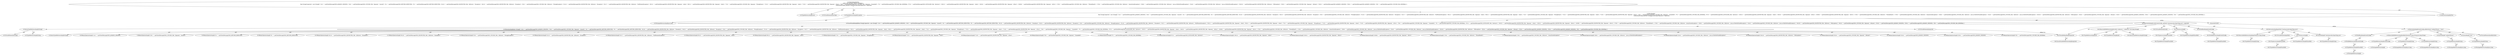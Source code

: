 digraph "testTags#?" {
0 [label="3:CtTypeReferenceImpl@void" shape=ellipse]
1 [label="3:CtVirtualElement@testTags" shape=ellipse]
2 [label="3:CtTypeReferenceImpl@Exception" shape=ellipse]
3 [label="3:CtPackageReferenceImpl@java.lang" shape=ellipse]
4 [label="4:CtVirtualElement@String[]" shape=ellipse]
5 [label="4:CtArrayTypeReferenceImpl@String[]" shape=ellipse]
6 [label="4:CtTypeReferenceImpl@String" shape=ellipse]
7 [label="5:CtNewArrayImpl@new String[]\{ \"14:5: \" + getCheckMessage(MSG_JAVADOC_MISSING), \"18:9: \" + getCheckMessage(MSG_UNUSED_TAG, \"@param\", \"unused\"), \"24: \" + getCheckMessage(MSG_RETURN_EXPECTED), \"33: \" + getCheckMessage(MSG_RETURN_EXPECTED), \"40:16: \" + getCheckMessage(MSG_EXCPECTED_TAG, \"@throws\", \"Exception\"), \"49:16: \" + getCheckMessage(MSG_EXCPECTED_TAG, \"@throws\", \"Exception\"), \"53:9: \" + getCheckMessage(MSG_UNUSED_TAG, \"@throws\", \"WrongException\"), \"55:16: \" + getCheckMessage(MSG_EXCPECTED_TAG, \"@throws\", \"Exception\"), \"55:27: \" + getCheckMessage(MSG_EXCPECTED_TAG, \"@throws\", \"NullPointerException\"), \"60:22: \" + getCheckMessage(MSG_EXCPECTED_TAG, \"@param\", \"aOne\"), \"68:22: \" + getCheckMessage(MSG_EXCPECTED_TAG, \"@param\", \"aOne\"), \"72:9: \" + getCheckMessage(MSG_UNUSED_TAG, \"@param\", \"WrongParam\"), \"73:23: \" + getCheckMessage(MSG_EXCPECTED_TAG, \"@param\", \"aOne\"), \"73:33: \" + getCheckMessage(MSG_EXCPECTED_TAG, \"@param\", \"aTwo\"), \"78:8: \" + getCheckMessage(MSG_UNUSED_TAG, \"@param\", \"Unneeded\"), \"79: \" + getCheckMessage(MSG_UNUSED_TAG_GENERAL), \"87:8: \" + getCheckMessage(MSG_DUPLICATE_TAG, \"@return\"), \"109:23: \" + getCheckMessage(MSG_EXCPECTED_TAG, \"@param\", \"aOne\"), \"109:55: \" + getCheckMessage(MSG_EXCPECTED_TAG, \"@param\", \"aFour\"), \"109:66: \" + getCheckMessage(MSG_EXCPECTED_TAG, \"@param\", \"aFive\"), \"178:8: \" + getCheckMessage(MSG_UNUSED_TAG, \"@throws\", \"ThreadDeath\"), \"179:8: \" + getCheckMessage(MSG_UNUSED_TAG, \"@throws\", \"ArrayStoreException\"), \"236:8: \" + getCheckMessage(MSG_UNUSED_TAG, \"@throws\", \"java.io.FileNotFoundException\"), \"254:8: \" + getCheckMessage(MSG_UNUSED_TAG, \"@throws\", \"java.io.FileNotFoundException\"), \"256:28: \" + getCheckMessage(MSG_EXCPECTED_TAG, \"@throws\", \"IOException\"), \"262:8: \" + getCheckMessage(MSG_UNUSED_TAG, \"@param\", \"aParam\"), \"320:9: \" + getCheckMessage(MSG_JAVADOC_MISSING), \"329:5: \" + getCheckMessage(MSG_JAVADOC_MISSING), \"333: \" + getCheckMessage(MSG_UNUSED_TAG_GENERAL) \}" shape=ellipse]
8 [label="5:CtArrayTypeReferenceImpl@String[]" shape=ellipse]
9 [label="6:CtBinaryOperatorImpl@\"14:5: \" + getCheckMessage(MSG_JAVADOC_MISSING)" shape=ellipse]
10 [label="7:CtBinaryOperatorImpl@\"18:9: \" + getCheckMessage(MSG_UNUSED_TAG, \"@param\", \"unused\")" shape=ellipse]
11 [label="8:CtBinaryOperatorImpl@\"24: \" + getCheckMessage(MSG_RETURN_EXPECTED)" shape=ellipse]
12 [label="9:CtBinaryOperatorImpl@\"33: \" + getCheckMessage(MSG_RETURN_EXPECTED)" shape=ellipse]
13 [label="10:CtBinaryOperatorImpl@\"40:16: \" + getCheckMessage(MSG_EXCPECTED_TAG, \"@throws\", \"Exception\")" shape=ellipse]
14 [label="11:CtBinaryOperatorImpl@\"49:16: \" + getCheckMessage(MSG_EXCPECTED_TAG, \"@throws\", \"Exception\")" shape=ellipse]
15 [label="12:CtBinaryOperatorImpl@\"53:9: \" + getCheckMessage(MSG_UNUSED_TAG, \"@throws\", \"WrongException\")" shape=ellipse]
16 [label="13:CtBinaryOperatorImpl@\"55:16: \" + getCheckMessage(MSG_EXCPECTED_TAG, \"@throws\", \"Exception\")" shape=ellipse]
17 [label="14:CtBinaryOperatorImpl@\"55:27: \" + getCheckMessage(MSG_EXCPECTED_TAG, \"@throws\", \"NullPointerException\")" shape=ellipse]
18 [label="15:CtBinaryOperatorImpl@\"60:22: \" + getCheckMessage(MSG_EXCPECTED_TAG, \"@param\", \"aOne\")" shape=ellipse]
19 [label="16:CtBinaryOperatorImpl@\"68:22: \" + getCheckMessage(MSG_EXCPECTED_TAG, \"@param\", \"aOne\")" shape=ellipse]
20 [label="17:CtBinaryOperatorImpl@\"72:9: \" + getCheckMessage(MSG_UNUSED_TAG, \"@param\", \"WrongParam\")" shape=ellipse]
21 [label="18:CtBinaryOperatorImpl@\"73:23: \" + getCheckMessage(MSG_EXCPECTED_TAG, \"@param\", \"aOne\")" shape=ellipse]
22 [label="19:CtBinaryOperatorImpl@\"73:33: \" + getCheckMessage(MSG_EXCPECTED_TAG, \"@param\", \"aTwo\")" shape=ellipse]
23 [label="20:CtBinaryOperatorImpl@\"78:8: \" + getCheckMessage(MSG_UNUSED_TAG, \"@param\", \"Unneeded\")" shape=ellipse]
24 [label="21:CtBinaryOperatorImpl@\"79: \" + getCheckMessage(MSG_UNUSED_TAG_GENERAL)" shape=ellipse]
25 [label="22:CtBinaryOperatorImpl@\"87:8: \" + getCheckMessage(MSG_DUPLICATE_TAG, \"@return\")" shape=ellipse]
26 [label="23:CtBinaryOperatorImpl@\"109:23: \" + getCheckMessage(MSG_EXCPECTED_TAG, \"@param\", \"aOne\")" shape=ellipse]
27 [label="24:CtBinaryOperatorImpl@\"109:55: \" + getCheckMessage(MSG_EXCPECTED_TAG, \"@param\", \"aFour\")" shape=ellipse]
28 [label="25:CtBinaryOperatorImpl@\"109:66: \" + getCheckMessage(MSG_EXCPECTED_TAG, \"@param\", \"aFive\")" shape=ellipse]
29 [label="26:CtBinaryOperatorImpl@\"178:8: \" + getCheckMessage(MSG_UNUSED_TAG, \"@throws\", \"ThreadDeath\")" shape=ellipse]
30 [label="27:CtBinaryOperatorImpl@\"179:8: \" + getCheckMessage(MSG_UNUSED_TAG, \"@throws\", \"ArrayStoreException\")" shape=ellipse]
31 [label="28:CtBinaryOperatorImpl@\"236:8: \" + getCheckMessage(MSG_UNUSED_TAG, \"@throws\", \"java.io.FileNotFoundException\")" shape=ellipse]
32 [label="29:CtBinaryOperatorImpl@\"254:8: \" + getCheckMessage(MSG_UNUSED_TAG, \"@throws\", \"java.io.FileNotFoundException\")" shape=ellipse]
33 [label="30:CtBinaryOperatorImpl@\"256:28: \" + getCheckMessage(MSG_EXCPECTED_TAG, \"@throws\", \"IOException\")" shape=ellipse]
34 [label="31:CtBinaryOperatorImpl@\"262:8: \" + getCheckMessage(MSG_UNUSED_TAG, \"@param\", \"aParam\")" shape=ellipse]
35 [label="32:CtBinaryOperatorImpl@\"320:9: \" + getCheckMessage(MSG_JAVADOC_MISSING)" shape=ellipse]
36 [label="33:CtBinaryOperatorImpl@\"329:5: \" + getCheckMessage(MSG_JAVADOC_MISSING)" shape=ellipse]
37 [label="34:CtBinaryOperatorImpl@\"333: \" + getCheckMessage(MSG_UNUSED_TAG_GENERAL)" shape=ellipse]
38 [label="4:CtVirtualElement@expected" shape=ellipse]
39 [label="4:CtLocalVariableImpl@final String[] expected = new String[]\{ \"14:5: \" + getCheckMessage(MSG_JAVADOC_MISSING), \"18:9: \" + getCheckMessage(MSG_UNUSED_TAG, \"@param\", \"unused\"), \"24: \" + getCheckMessage(MSG_RETURN_EXPECTED), \"33: \" + getCheckMessage(MSG_RETURN_EXPECTED), \"40:16: \" + getCheckMessage(MSG_EXCPECTED_TAG, \"@throws\", \"Exception\"), \"49:16: \" + getCheckMessage(MSG_EXCPECTED_TAG, \"@throws\", \"Exception\"), \"53:9: \" + getCheckMessage(MSG_UNUSED_TAG, \"@throws\", \"WrongException\"), \"55:16: \" + getCheckMessage(MSG_EXCPECTED_TAG, \"@throws\", \"Exception\"), \"55:27: \" + getCheckMessage(MSG_EXCPECTED_TAG, \"@throws\", \"NullPointerException\"), \"60:22: \" + getCheckMessage(MSG_EXCPECTED_TAG, \"@param\", \"aOne\"), \"68:22: \" + getCheckMessage(MSG_EXCPECTED_TAG, \"@param\", \"aOne\"), \"72:9: \" + getCheckMessage(MSG_UNUSED_TAG, \"@param\", \"WrongParam\"), \"73:23: \" + getCheckMessage(MSG_EXCPECTED_TAG, \"@param\", \"aOne\"), \"73:33: \" + getCheckMessage(MSG_EXCPECTED_TAG, \"@param\", \"aTwo\"), \"78:8: \" + getCheckMessage(MSG_UNUSED_TAG, \"@param\", \"Unneeded\"), \"79: \" + getCheckMessage(MSG_UNUSED_TAG_GENERAL), \"87:8: \" + getCheckMessage(MSG_DUPLICATE_TAG, \"@return\"), \"109:23: \" + getCheckMessage(MSG_EXCPECTED_TAG, \"@param\", \"aOne\"), \"109:55: \" + getCheckMessage(MSG_EXCPECTED_TAG, \"@param\", \"aFour\"), \"109:66: \" + getCheckMessage(MSG_EXCPECTED_TAG, \"@param\", \"aFive\"), \"178:8: \" + getCheckMessage(MSG_UNUSED_TAG, \"@throws\", \"ThreadDeath\"), \"179:8: \" + getCheckMessage(MSG_UNUSED_TAG, \"@throws\", \"ArrayStoreException\"), \"236:8: \" + getCheckMessage(MSG_UNUSED_TAG, \"@throws\", \"java.io.FileNotFoundException\"), \"254:8: \" + getCheckMessage(MSG_UNUSED_TAG, \"@throws\", \"java.io.FileNotFoundException\"), \"256:28: \" + getCheckMessage(MSG_EXCPECTED_TAG, \"@throws\", \"IOException\"), \"262:8: \" + getCheckMessage(MSG_UNUSED_TAG, \"@param\", \"aParam\"), \"320:9: \" + getCheckMessage(MSG_JAVADOC_MISSING), \"329:5: \" + getCheckMessage(MSG_JAVADOC_MISSING), \"333: \" + getCheckMessage(MSG_UNUSED_TAG_GENERAL) \}" shape=ellipse]
40 [label="36:CtExecutableReferenceImpl@verify(<unknown>,<unknown>,java.lang.String[])" shape=ellipse]
41 [label="36:CtTypeReferenceImpl@null" shape=ellipse]
42 [label="36:CtTypeReferenceImpl@null" shape=ellipse]
43 [label="36:CtArrayTypeReferenceImpl@String[]" shape=ellipse]
44 [label="36:CtVirtualElement@verify" shape=ellipse]
45 [label="36:CtTypeAccessImpl@PlaceHold" shape=ellipse]
46 [label="36:CtTypeReferenceImpl@PlaceHold" shape=ellipse]
47 [label="36:CtThisAccessImpl@" shape=ellipse]
48 [label="36:CtTypeReferenceImpl@PlaceHold" shape=ellipse]
49 [label="36:CtFieldReferenceImpl@checkConfig" shape=ellipse]
50 [label="36:CtTypeReferenceImpl@PlaceHold" shape=ellipse]
51 [label="36:CtFieldReadImpl@checkConfig" shape=ellipse]
52 [label="36:CtExecutableReferenceImpl@getPath(java.lang.String)" shape=ellipse]
53 [label="36:CtTypeReferenceImpl@String" shape=ellipse]
54 [label="36:CtVirtualElement@getPath" shape=ellipse]
55 [label="36:CtTypeAccessImpl@PlaceHold" shape=ellipse]
56 [label="36:CtTypeReferenceImpl@PlaceHold" shape=ellipse]
57 [label="36:CtThisAccessImpl@" shape=ellipse]
58 [label="36:CtTypeReferenceImpl@PlaceHold" shape=ellipse]
59 [label="36:CtLiteralImpl@\"checks/javadoc/InputTags.java\"" shape=ellipse]
60 [label="36:CtTypeReferenceImpl@String" shape=ellipse]
61 [label="36:CtInvocationImpl@getPath(\"checks/javadoc/InputTags.java\")" shape=ellipse]
62 [label="36:CtVariableReadImpl@expected" shape=ellipse]
63 [label="36:CtLocalVariableReferenceImpl@expected" shape=ellipse]
64 [label="36:CtInvocationImpl@verify(checkConfig, getPath(\"checks/javadoc/InputTags.java\"), expected)" shape=ellipse]
65 [label="3:CtBlockImpl@\{
    final String[] expected = new String[]\{ \"14:5: \" + getCheckMessage(MSG_JAVADOC_MISSING), \"18:9: \" + getCheckMessage(MSG_UNUSED_TAG, \"@param\", \"unused\"), \"24: \" + getCheckMessage(MSG_RETURN_EXPECTED), \"33: \" + getCheckMessage(MSG_RETURN_EXPECTED), \"40:16: \" + getCheckMessage(MSG_EXCPECTED_TAG, \"@throws\", \"Exception\"), \"49:16: \" + getCheckMessage(MSG_EXCPECTED_TAG, \"@throws\", \"Exception\"), \"53:9: \" + getCheckMessage(MSG_UNUSED_TAG, \"@throws\", \"WrongException\"), \"55:16: \" + getCheckMessage(MSG_EXCPECTED_TAG, \"@throws\", \"Exception\"), \"55:27: \" + getCheckMessage(MSG_EXCPECTED_TAG, \"@throws\", \"NullPointerException\"), \"60:22: \" + getCheckMessage(MSG_EXCPECTED_TAG, \"@param\", \"aOne\"), \"68:22: \" + getCheckMessage(MSG_EXCPECTED_TAG, \"@param\", \"aOne\"), \"72:9: \" + getCheckMessage(MSG_UNUSED_TAG, \"@param\", \"WrongParam\"), \"73:23: \" + getCheckMessage(MSG_EXCPECTED_TAG, \"@param\", \"aOne\"), \"73:33: \" + getCheckMessage(MSG_EXCPECTED_TAG, \"@param\", \"aTwo\"), \"78:8: \" + getCheckMessage(MSG_UNUSED_TAG, \"@param\", \"Unneeded\"), \"79: \" + getCheckMessage(MSG_UNUSED_TAG_GENERAL), \"87:8: \" + getCheckMessage(MSG_DUPLICATE_TAG, \"@return\"), \"109:23: \" + getCheckMessage(MSG_EXCPECTED_TAG, \"@param\", \"aOne\"), \"109:55: \" + getCheckMessage(MSG_EXCPECTED_TAG, \"@param\", \"aFour\"), \"109:66: \" + getCheckMessage(MSG_EXCPECTED_TAG, \"@param\", \"aFive\"), \"178:8: \" + getCheckMessage(MSG_UNUSED_TAG, \"@throws\", \"ThreadDeath\"), \"179:8: \" + getCheckMessage(MSG_UNUSED_TAG, \"@throws\", \"ArrayStoreException\"), \"236:8: \" + getCheckMessage(MSG_UNUSED_TAG, \"@throws\", \"java.io.FileNotFoundException\"), \"254:8: \" + getCheckMessage(MSG_UNUSED_TAG, \"@throws\", \"java.io.FileNotFoundException\"), \"256:28: \" + getCheckMessage(MSG_EXCPECTED_TAG, \"@throws\", \"IOException\"), \"262:8: \" + getCheckMessage(MSG_UNUSED_TAG, \"@param\", \"aParam\"), \"320:9: \" + getCheckMessage(MSG_JAVADOC_MISSING), \"329:5: \" + getCheckMessage(MSG_JAVADOC_MISSING), \"333: \" + getCheckMessage(MSG_UNUSED_TAG_GENERAL) \};
    verify(checkConfig, getPath(\"checks/javadoc/InputTags.java\"), expected);
\}" shape=ellipse]
66 [label="3:CtMethodImpl@@Test
public void testTags() throws Exception \{
    final String[] expected = new String[]\{ \"14:5: \" + getCheckMessage(MSG_JAVADOC_MISSING), \"18:9: \" + getCheckMessage(MSG_UNUSED_TAG, \"@param\", \"unused\"), \"24: \" + getCheckMessage(MSG_RETURN_EXPECTED), \"33: \" + getCheckMessage(MSG_RETURN_EXPECTED), \"40:16: \" + getCheckMessage(MSG_EXCPECTED_TAG, \"@throws\", \"Exception\"), \"49:16: \" + getCheckMessage(MSG_EXCPECTED_TAG, \"@throws\", \"Exception\"), \"53:9: \" + getCheckMessage(MSG_UNUSED_TAG, \"@throws\", \"WrongException\"), \"55:16: \" + getCheckMessage(MSG_EXCPECTED_TAG, \"@throws\", \"Exception\"), \"55:27: \" + getCheckMessage(MSG_EXCPECTED_TAG, \"@throws\", \"NullPointerException\"), \"60:22: \" + getCheckMessage(MSG_EXCPECTED_TAG, \"@param\", \"aOne\"), \"68:22: \" + getCheckMessage(MSG_EXCPECTED_TAG, \"@param\", \"aOne\"), \"72:9: \" + getCheckMessage(MSG_UNUSED_TAG, \"@param\", \"WrongParam\"), \"73:23: \" + getCheckMessage(MSG_EXCPECTED_TAG, \"@param\", \"aOne\"), \"73:33: \" + getCheckMessage(MSG_EXCPECTED_TAG, \"@param\", \"aTwo\"), \"78:8: \" + getCheckMessage(MSG_UNUSED_TAG, \"@param\", \"Unneeded\"), \"79: \" + getCheckMessage(MSG_UNUSED_TAG_GENERAL), \"87:8: \" + getCheckMessage(MSG_DUPLICATE_TAG, \"@return\"), \"109:23: \" + getCheckMessage(MSG_EXCPECTED_TAG, \"@param\", \"aOne\"), \"109:55: \" + getCheckMessage(MSG_EXCPECTED_TAG, \"@param\", \"aFour\"), \"109:66: \" + getCheckMessage(MSG_EXCPECTED_TAG, \"@param\", \"aFive\"), \"178:8: \" + getCheckMessage(MSG_UNUSED_TAG, \"@throws\", \"ThreadDeath\"), \"179:8: \" + getCheckMessage(MSG_UNUSED_TAG, \"@throws\", \"ArrayStoreException\"), \"236:8: \" + getCheckMessage(MSG_UNUSED_TAG, \"@throws\", \"java.io.FileNotFoundException\"), \"254:8: \" + getCheckMessage(MSG_UNUSED_TAG, \"@throws\", \"java.io.FileNotFoundException\"), \"256:28: \" + getCheckMessage(MSG_EXCPECTED_TAG, \"@throws\", \"IOException\"), \"262:8: \" + getCheckMessage(MSG_UNUSED_TAG, \"@param\", \"aParam\"), \"320:9: \" + getCheckMessage(MSG_JAVADOC_MISSING), \"329:5: \" + getCheckMessage(MSG_JAVADOC_MISSING), \"333: \" + getCheckMessage(MSG_UNUSED_TAG_GENERAL) \};
    verify(checkConfig, getPath(\"checks/javadoc/InputTags.java\"), expected);
\}" shape=ellipse]
67 [label="2:CtAnnotationImpl@@Test" shape=ellipse]
68 [label="4:Insert@INSERT" shape=ellipse]
69 [label="4:CtPackageReferenceImpl@" shape=ellipse]
70 [label="4:CtTypeReferenceImpl@PlaceHold" shape=ellipse]
71 [label="4:CtFieldReferenceImpl@checkConfig" shape=ellipse]
72 [label="4:CtFieldReadImpl@checkConfig" shape=ellipse]
73 [label="4:CtPackageReferenceImpl@" shape=ellipse]
74 [label="4:CtTypeReferenceImpl@checkConfig" shape=ellipse]
75 [label="4:CtPackageReferenceImpl@java.lang" shape=ellipse]
76 [label="4:CtTypeReferenceImpl@String" shape=ellipse]
77 [label="4:CtPackageReferenceImpl@java.lang" shape=ellipse]
78 [label="4:CtTypeReferenceImpl@String" shape=ellipse]
79 [label="4:CtExecutableReferenceImpl@addAttribute(java.lang.String,java.lang.String)" shape=ellipse]
80 [label="4:CtPackageReferenceImpl@java.lang" shape=ellipse]
81 [label="4:CtTypeReferenceImpl@String" shape=ellipse]
82 [label="4:CtLiteralImpl@\"validateThrows\"" shape=ellipse]
83 [label="4:CtPackageReferenceImpl@java.lang" shape=ellipse]
84 [label="4:CtTypeReferenceImpl@String" shape=ellipse]
85 [label="4:CtLiteralImpl@\"true\"" shape=ellipse]
86 [label="4:CtInvocationImpl@checkConfig.addAttribute(\"validateThrows\", \"true\")" shape=ellipse]
87 [label="4:CtVirtualElement@addAttribute" shape=ellipse]
2 -> 3 [label="AST"];
5 -> 4 [label="AST"];
5 -> 6 [label="AST"];
7 -> 8 [label="AST"];
7 -> 9 [label="AST"];
7 -> 10 [label="AST"];
7 -> 11 [label="AST"];
7 -> 12 [label="AST"];
7 -> 13 [label="AST"];
7 -> 14 [label="AST"];
7 -> 15 [label="AST"];
7 -> 16 [label="AST"];
7 -> 17 [label="AST"];
7 -> 18 [label="AST"];
7 -> 19 [label="AST"];
7 -> 20 [label="AST"];
7 -> 21 [label="AST"];
7 -> 22 [label="AST"];
7 -> 23 [label="AST"];
7 -> 24 [label="AST"];
7 -> 25 [label="AST"];
7 -> 26 [label="AST"];
7 -> 27 [label="AST"];
7 -> 28 [label="AST"];
7 -> 29 [label="AST"];
7 -> 30 [label="AST"];
7 -> 31 [label="AST"];
7 -> 32 [label="AST"];
7 -> 33 [label="AST"];
7 -> 34 [label="AST"];
7 -> 35 [label="AST"];
7 -> 36 [label="AST"];
7 -> 37 [label="AST"];
38 -> 62 [label="Define-Use"];
39 -> 38 [label="AST"];
39 -> 5 [label="AST"];
39 -> 7 [label="AST"];
40 -> 41 [label="AST"];
40 -> 42 [label="AST"];
40 -> 43 [label="AST"];
45 -> 46 [label="AST"];
47 -> 48 [label="AST"];
47 -> 45 [label="AST"];
49 -> 50 [label="AST"];
51 -> 49 [label="AST"];
52 -> 53 [label="AST"];
55 -> 56 [label="AST"];
57 -> 58 [label="AST"];
57 -> 55 [label="AST"];
59 -> 60 [label="AST"];
61 -> 54 [label="AST"];
61 -> 57 [label="AST"];
61 -> 52 [label="AST"];
61 -> 59 [label="AST"];
62 -> 63 [label="AST"];
64 -> 44 [label="AST"];
64 -> 47 [label="AST"];
64 -> 40 [label="AST"];
64 -> 51 [label="AST"];
64 -> 61 [label="AST"];
64 -> 62 [label="AST"];
65 -> 39 [label="AST"];
65 -> 64 [label="AST"];
65 -> 68 [label="Action"];
66 -> 1 [label="AST"];
66 -> 67 [label="AST"];
66 -> 0 [label="AST"];
66 -> 2 [label="AST"];
66 -> 65 [label="AST"];
68 -> 86 [label="Action"];
70 -> 69 [label="AST"];
71 -> 70 [label="AST"];
72 -> 71 [label="AST"];
74 -> 73 [label="AST"];
76 -> 75 [label="AST"];
78 -> 77 [label="AST"];
79 -> 74 [label="AST"];
79 -> 76 [label="AST"];
79 -> 78 [label="AST"];
81 -> 80 [label="AST"];
82 -> 81 [label="AST"];
84 -> 83 [label="AST"];
85 -> 84 [label="AST"];
86 -> 87 [label="AST"];
86 -> 72 [label="AST"];
86 -> 79 [label="AST"];
86 -> 82 [label="AST"];
86 -> 85 [label="AST"];
}